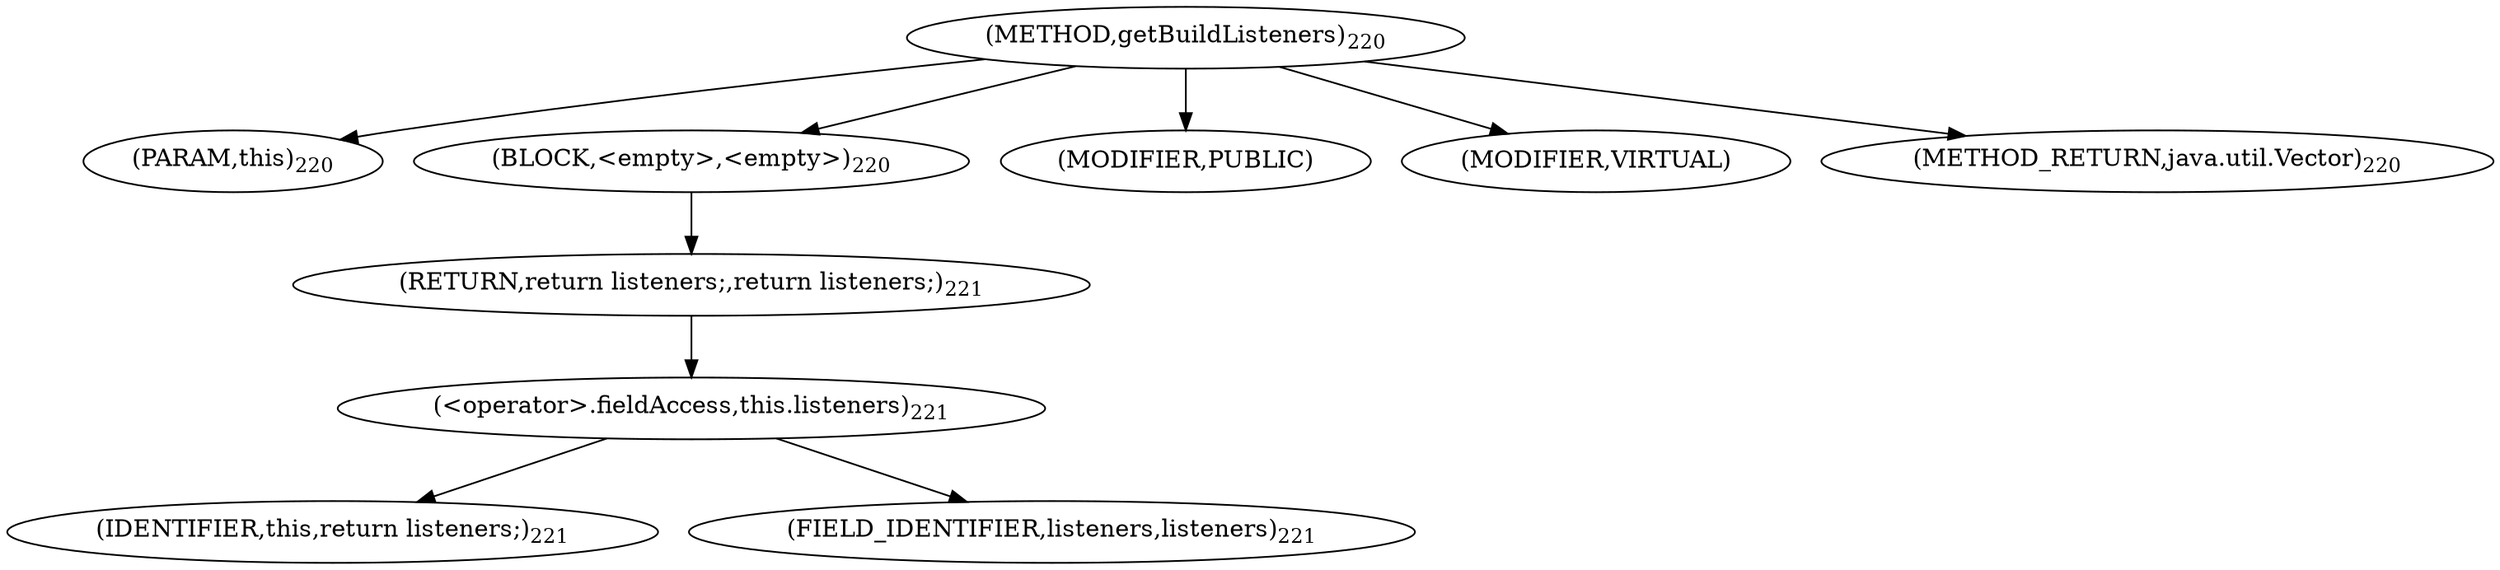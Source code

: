 digraph "getBuildListeners" {  
"625" [label = <(METHOD,getBuildListeners)<SUB>220</SUB>> ]
"626" [label = <(PARAM,this)<SUB>220</SUB>> ]
"627" [label = <(BLOCK,&lt;empty&gt;,&lt;empty&gt;)<SUB>220</SUB>> ]
"628" [label = <(RETURN,return listeners;,return listeners;)<SUB>221</SUB>> ]
"629" [label = <(&lt;operator&gt;.fieldAccess,this.listeners)<SUB>221</SUB>> ]
"630" [label = <(IDENTIFIER,this,return listeners;)<SUB>221</SUB>> ]
"631" [label = <(FIELD_IDENTIFIER,listeners,listeners)<SUB>221</SUB>> ]
"632" [label = <(MODIFIER,PUBLIC)> ]
"633" [label = <(MODIFIER,VIRTUAL)> ]
"634" [label = <(METHOD_RETURN,java.util.Vector)<SUB>220</SUB>> ]
  "625" -> "626" 
  "625" -> "627" 
  "625" -> "632" 
  "625" -> "633" 
  "625" -> "634" 
  "627" -> "628" 
  "628" -> "629" 
  "629" -> "630" 
  "629" -> "631" 
}
